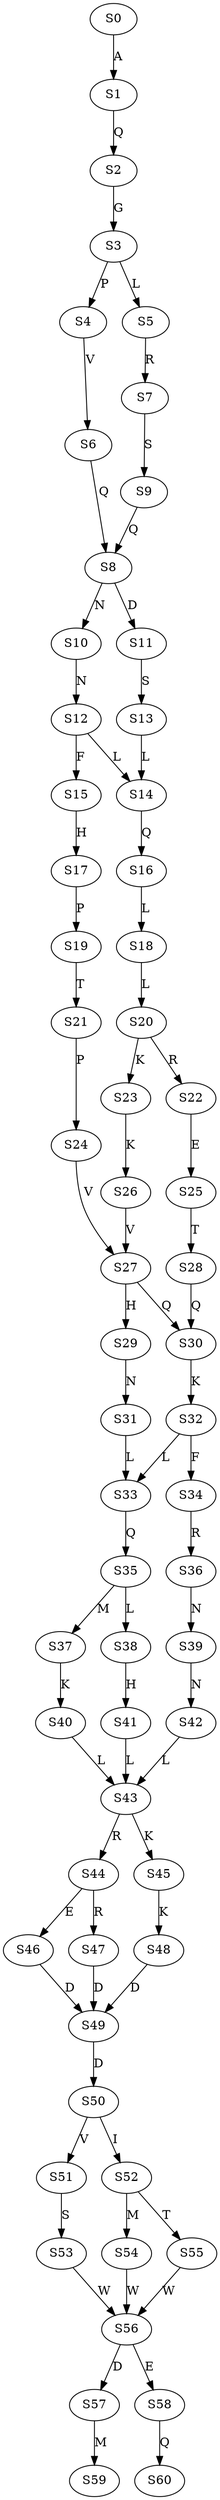 strict digraph  {
	S0 -> S1 [ label = A ];
	S1 -> S2 [ label = Q ];
	S2 -> S3 [ label = G ];
	S3 -> S4 [ label = P ];
	S3 -> S5 [ label = L ];
	S4 -> S6 [ label = V ];
	S5 -> S7 [ label = R ];
	S6 -> S8 [ label = Q ];
	S7 -> S9 [ label = S ];
	S8 -> S10 [ label = N ];
	S8 -> S11 [ label = D ];
	S9 -> S8 [ label = Q ];
	S10 -> S12 [ label = N ];
	S11 -> S13 [ label = S ];
	S12 -> S14 [ label = L ];
	S12 -> S15 [ label = F ];
	S13 -> S14 [ label = L ];
	S14 -> S16 [ label = Q ];
	S15 -> S17 [ label = H ];
	S16 -> S18 [ label = L ];
	S17 -> S19 [ label = P ];
	S18 -> S20 [ label = L ];
	S19 -> S21 [ label = T ];
	S20 -> S22 [ label = R ];
	S20 -> S23 [ label = K ];
	S21 -> S24 [ label = P ];
	S22 -> S25 [ label = E ];
	S23 -> S26 [ label = K ];
	S24 -> S27 [ label = V ];
	S25 -> S28 [ label = T ];
	S26 -> S27 [ label = V ];
	S27 -> S29 [ label = H ];
	S27 -> S30 [ label = Q ];
	S28 -> S30 [ label = Q ];
	S29 -> S31 [ label = N ];
	S30 -> S32 [ label = K ];
	S31 -> S33 [ label = L ];
	S32 -> S34 [ label = F ];
	S32 -> S33 [ label = L ];
	S33 -> S35 [ label = Q ];
	S34 -> S36 [ label = R ];
	S35 -> S37 [ label = M ];
	S35 -> S38 [ label = L ];
	S36 -> S39 [ label = N ];
	S37 -> S40 [ label = K ];
	S38 -> S41 [ label = H ];
	S39 -> S42 [ label = N ];
	S40 -> S43 [ label = L ];
	S41 -> S43 [ label = L ];
	S42 -> S43 [ label = L ];
	S43 -> S44 [ label = R ];
	S43 -> S45 [ label = K ];
	S44 -> S46 [ label = E ];
	S44 -> S47 [ label = R ];
	S45 -> S48 [ label = K ];
	S46 -> S49 [ label = D ];
	S47 -> S49 [ label = D ];
	S48 -> S49 [ label = D ];
	S49 -> S50 [ label = D ];
	S50 -> S51 [ label = V ];
	S50 -> S52 [ label = I ];
	S51 -> S53 [ label = S ];
	S52 -> S54 [ label = M ];
	S52 -> S55 [ label = T ];
	S53 -> S56 [ label = W ];
	S54 -> S56 [ label = W ];
	S55 -> S56 [ label = W ];
	S56 -> S57 [ label = D ];
	S56 -> S58 [ label = E ];
	S57 -> S59 [ label = M ];
	S58 -> S60 [ label = Q ];
}
